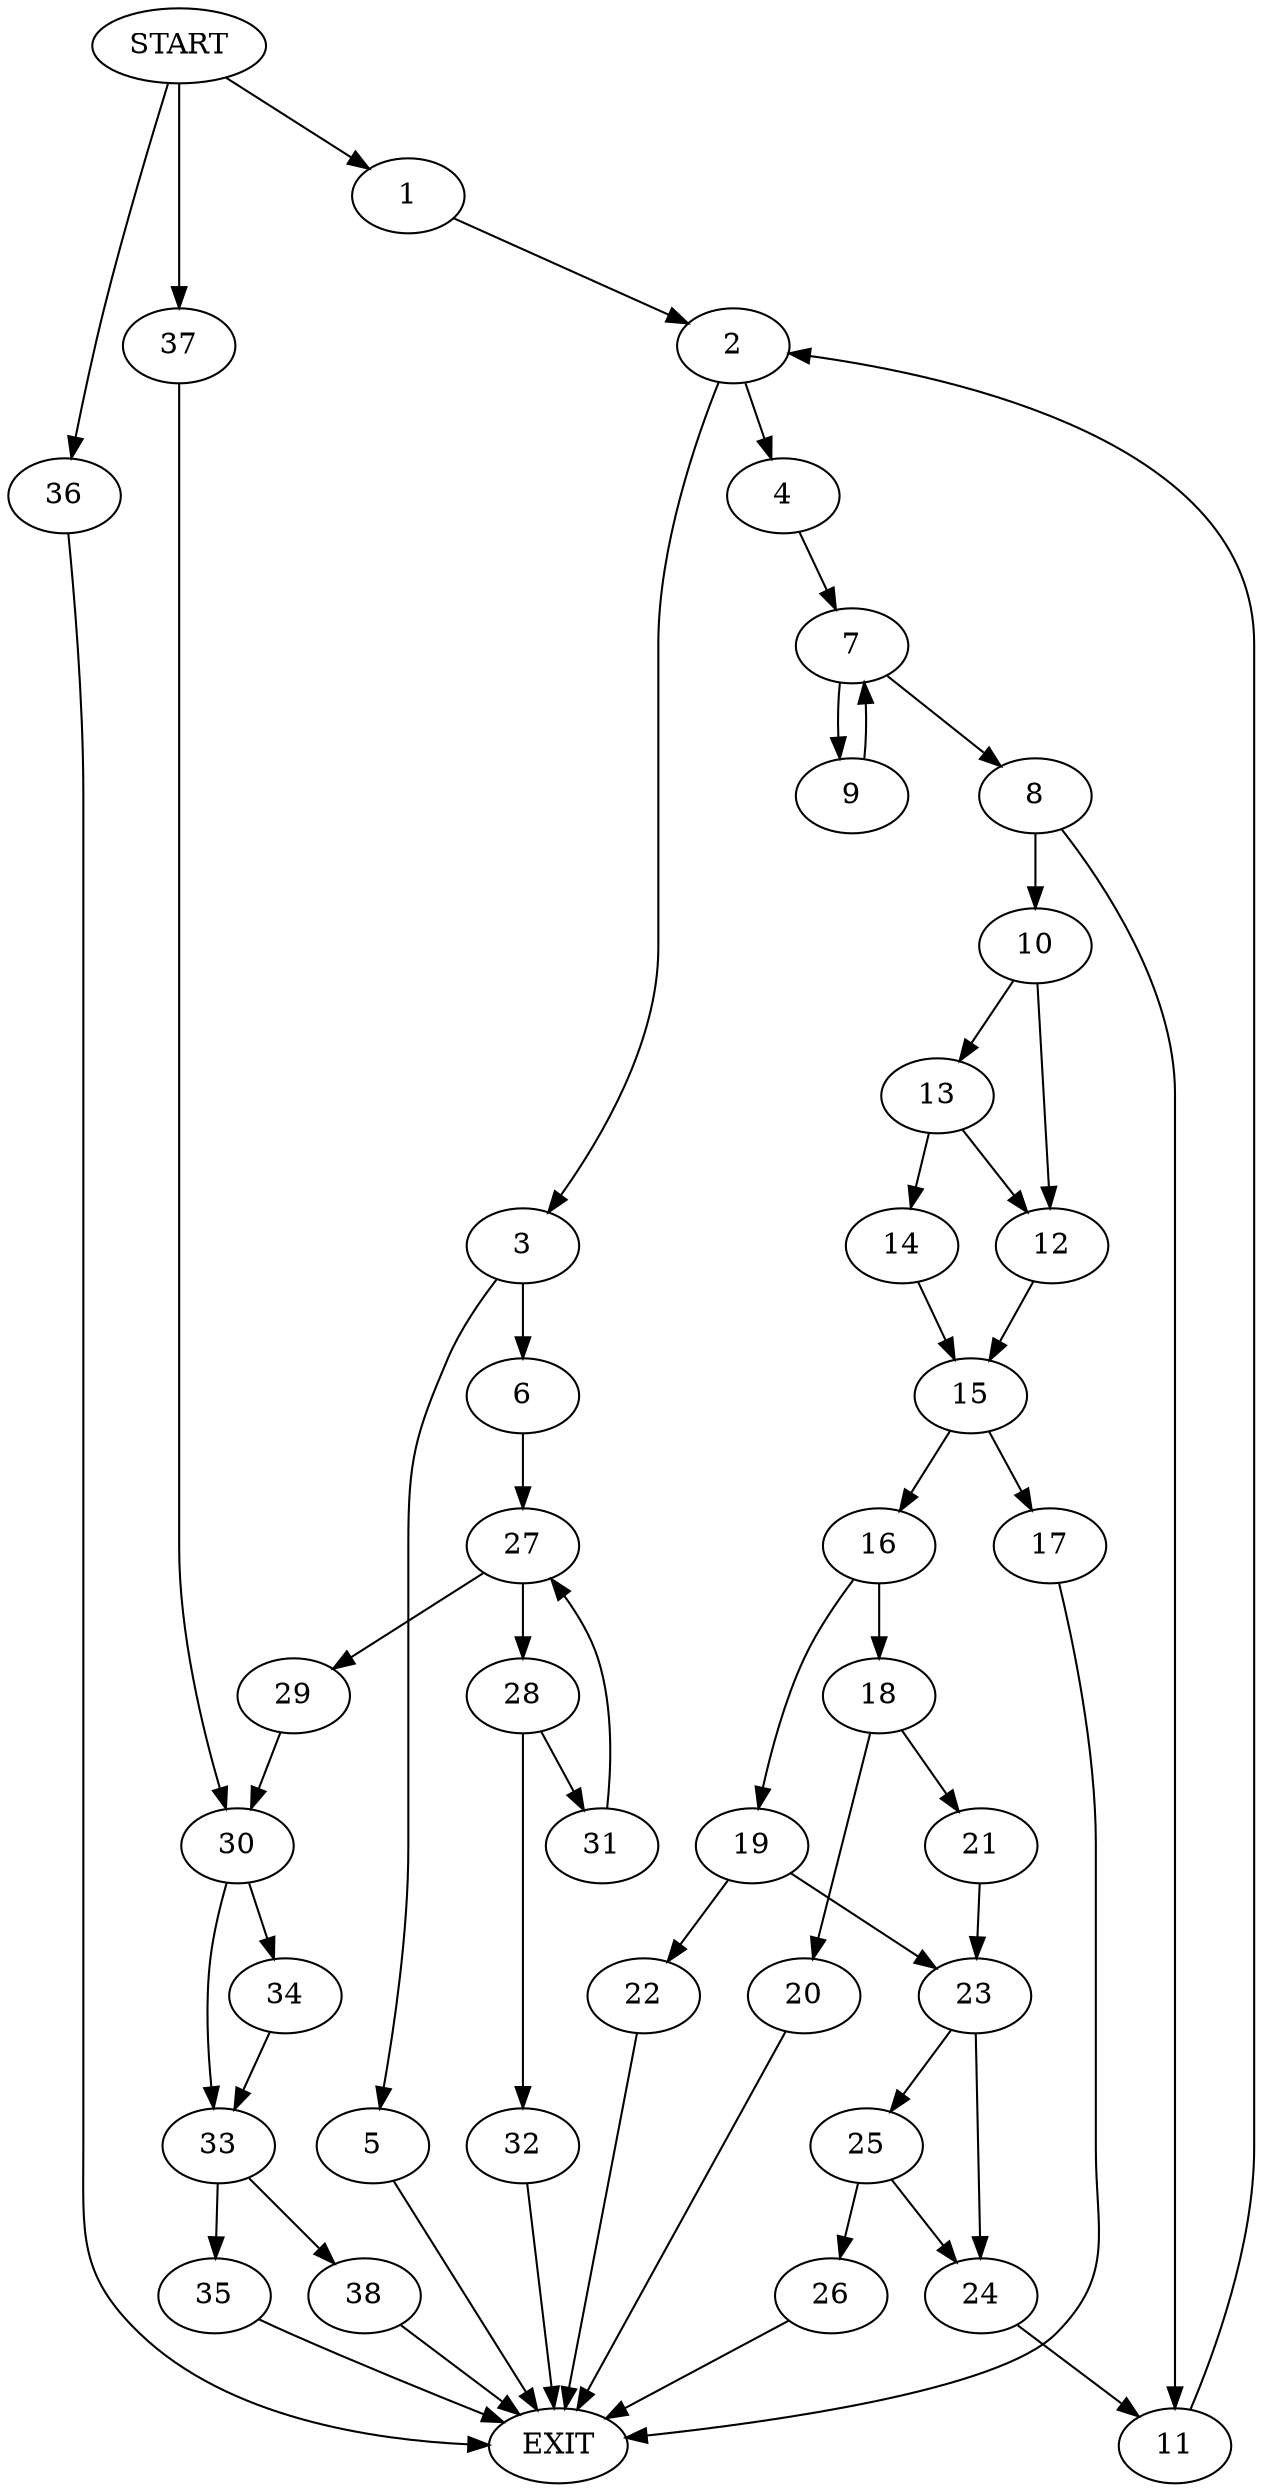 digraph {
0 [label="START"]
39 [label="EXIT"]
0 -> 1
1 -> 2
2 -> 3
2 -> 4
3 -> 5
3 -> 6
4 -> 7
7 -> 8
7 -> 9
9 -> 7
8 -> 10
8 -> 11
10 -> 12
10 -> 13
11 -> 2
13 -> 14
13 -> 12
12 -> 15
14 -> 15
15 -> 16
15 -> 17
17 -> 39
16 -> 18
16 -> 19
18 -> 20
18 -> 21
19 -> 22
19 -> 23
21 -> 23
20 -> 39
23 -> 24
23 -> 25
22 -> 39
25 -> 24
25 -> 26
24 -> 11
26 -> 39
6 -> 27
5 -> 39
27 -> 28
27 -> 29
29 -> 30
28 -> 31
28 -> 32
32 -> 39
31 -> 27
30 -> 33
30 -> 34
35 -> 39
0 -> 36
36 -> 39
0 -> 37
37 -> 30
38 -> 39
33 -> 35
33 -> 38
34 -> 33
}
